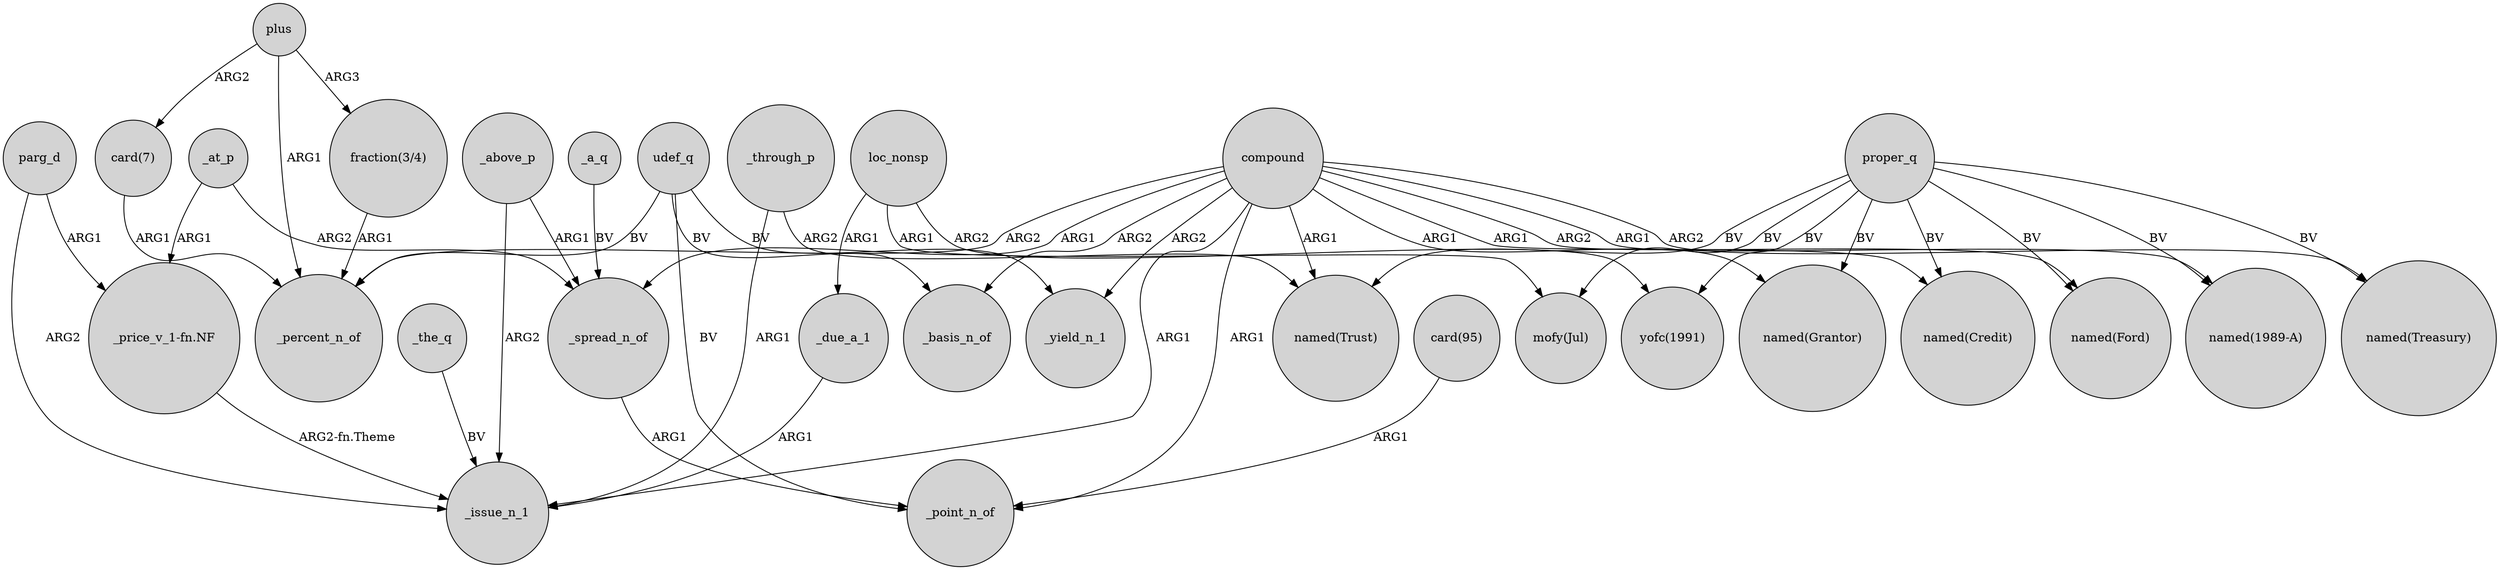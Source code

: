 digraph {
	node [shape=circle style=filled]
	compound -> "named(Treasury)" [label=ARG2]
	proper_q -> "mofy(Jul)" [label=BV]
	proper_q -> "named(Grantor)" [label=BV]
	loc_nonsp -> "yofc(1991)" [label=ARG2]
	proper_q -> "yofc(1991)" [label=BV]
	"_price_v_1-fn.NF" -> _issue_n_1 [label="ARG2-fn.Theme"]
	"card(7)" -> _percent_n_of [label=ARG1]
	proper_q -> "named(Credit)" [label=BV]
	compound -> "named(Trust)" [label=ARG1]
	plus -> "card(7)" [label=ARG2]
	plus -> _percent_n_of [label=ARG1]
	_due_a_1 -> _issue_n_1 [label=ARG1]
	_the_q -> _issue_n_1 [label=BV]
	_above_p -> _issue_n_1 [label=ARG2]
	compound -> _percent_n_of [label=ARG2]
	_at_p -> "_price_v_1-fn.NF" [label=ARG1]
	_a_q -> _spread_n_of [label=BV]
	_above_p -> _spread_n_of [label=ARG1]
	loc_nonsp -> _due_a_1 [label=ARG1]
	compound -> _point_n_of [label=ARG1]
	proper_q -> "named(Trust)" [label=BV]
	proper_q -> "named(1989-A)" [label=BV]
	compound -> "named(Grantor)" [label=ARG1]
	_spread_n_of -> _point_n_of [label=ARG1]
	_at_p -> _spread_n_of [label=ARG2]
	proper_q -> "named(Ford)" [label=BV]
	compound -> "named(Ford)" [label=ARG2]
	compound -> _issue_n_1 [label=ARG1]
	compound -> _spread_n_of [label=ARG1]
	parg_d -> "_price_v_1-fn.NF" [label=ARG1]
	"card(95)" -> _point_n_of [label=ARG1]
	compound -> _basis_n_of [label=ARG2]
	proper_q -> "named(Treasury)" [label=BV]
	udef_q -> _basis_n_of [label=BV]
	compound -> "named(Credit)" [label=ARG1]
	parg_d -> _issue_n_1 [label=ARG2]
	compound -> "named(1989-A)" [label=ARG1]
	loc_nonsp -> "mofy(Jul)" [label=ARG1]
	udef_q -> _percent_n_of [label=BV]
	_through_p -> _issue_n_1 [label=ARG1]
	"fraction(3/4)" -> _percent_n_of [label=ARG1]
	compound -> _yield_n_1 [label=ARG2]
	_through_p -> "named(Trust)" [label=ARG2]
	udef_q -> _yield_n_1 [label=BV]
	udef_q -> _point_n_of [label=BV]
	plus -> "fraction(3/4)" [label=ARG3]
}
